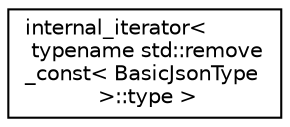 digraph "Graphical Class Hierarchy"
{
 // LATEX_PDF_SIZE
  edge [fontname="Helvetica",fontsize="10",labelfontname="Helvetica",labelfontsize="10"];
  node [fontname="Helvetica",fontsize="10",shape=record];
  rankdir="LR";
  Node0 [label="internal_iterator\<\l typename std::remove\l_const\< BasicJsonType\l \>::type \>",height=0.2,width=0.4,color="black", fillcolor="white", style="filled",URL="$structdetail_1_1internal__iterator.html",tooltip=" "];
}
